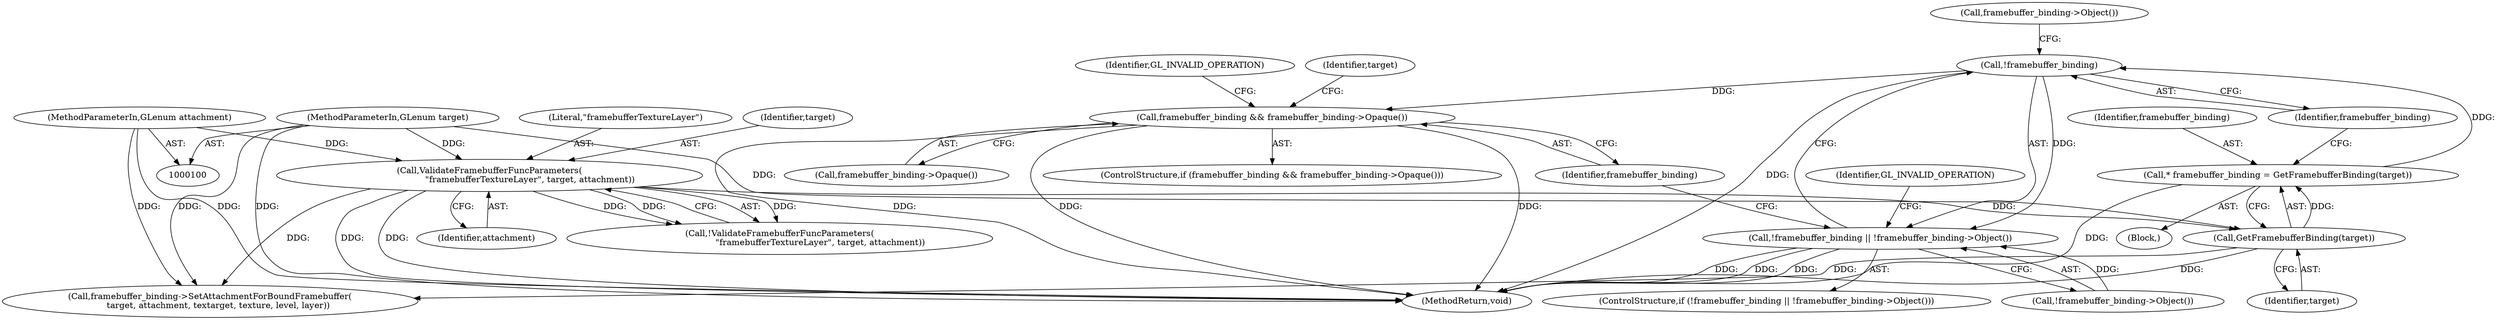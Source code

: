 digraph "0_Chrome_98095c718d7580b5d6715e5bfd8698234ecb4470_2@pointer" {
"1000174" [label="(Call,!framebuffer_binding)"];
"1000168" [label="(Call,* framebuffer_binding = GetFramebufferBinding(target))"];
"1000170" [label="(Call,GetFramebufferBinding(target))"];
"1000111" [label="(Call,ValidateFramebufferFuncParameters(\n                              \"framebufferTextureLayer\", target, attachment))"];
"1000101" [label="(MethodParameterIn,GLenum target)"];
"1000102" [label="(MethodParameterIn,GLenum attachment)"];
"1000173" [label="(Call,!framebuffer_binding || !framebuffer_binding->Object())"];
"1000185" [label="(Call,framebuffer_binding && framebuffer_binding->Opaque())"];
"1000173" [label="(Call,!framebuffer_binding || !framebuffer_binding->Object())"];
"1000190" [label="(Identifier,GL_INVALID_OPERATION)"];
"1000177" [label="(Call,framebuffer_binding->Object())"];
"1000194" [label="(Call,framebuffer_binding->SetAttachmentForBoundFramebuffer(\n      target, attachment, textarget, texture, level, layer))"];
"1000114" [label="(Identifier,attachment)"];
"1000168" [label="(Call,* framebuffer_binding = GetFramebufferBinding(target))"];
"1000186" [label="(Identifier,framebuffer_binding)"];
"1000184" [label="(ControlStructure,if (framebuffer_binding && framebuffer_binding->Opaque()))"];
"1000195" [label="(Identifier,target)"];
"1000174" [label="(Call,!framebuffer_binding)"];
"1000110" [label="(Call,!ValidateFramebufferFuncParameters(\n                              \"framebufferTextureLayer\", target, attachment))"];
"1000187" [label="(Call,framebuffer_binding->Opaque())"];
"1000171" [label="(Identifier,target)"];
"1000176" [label="(Call,!framebuffer_binding->Object())"];
"1000170" [label="(Call,GetFramebufferBinding(target))"];
"1000106" [label="(Block,)"];
"1000112" [label="(Literal,\"framebufferTextureLayer\")"];
"1000111" [label="(Call,ValidateFramebufferFuncParameters(\n                              \"framebufferTextureLayer\", target, attachment))"];
"1000101" [label="(MethodParameterIn,GLenum target)"];
"1000175" [label="(Identifier,framebuffer_binding)"];
"1000180" [label="(Identifier,GL_INVALID_OPERATION)"];
"1000102" [label="(MethodParameterIn,GLenum attachment)"];
"1000113" [label="(Identifier,target)"];
"1000172" [label="(ControlStructure,if (!framebuffer_binding || !framebuffer_binding->Object()))"];
"1000202" [label="(MethodReturn,void)"];
"1000185" [label="(Call,framebuffer_binding && framebuffer_binding->Opaque())"];
"1000169" [label="(Identifier,framebuffer_binding)"];
"1000174" -> "1000173"  [label="AST: "];
"1000174" -> "1000175"  [label="CFG: "];
"1000175" -> "1000174"  [label="AST: "];
"1000177" -> "1000174"  [label="CFG: "];
"1000173" -> "1000174"  [label="CFG: "];
"1000174" -> "1000202"  [label="DDG: "];
"1000174" -> "1000173"  [label="DDG: "];
"1000168" -> "1000174"  [label="DDG: "];
"1000174" -> "1000185"  [label="DDG: "];
"1000168" -> "1000106"  [label="AST: "];
"1000168" -> "1000170"  [label="CFG: "];
"1000169" -> "1000168"  [label="AST: "];
"1000170" -> "1000168"  [label="AST: "];
"1000175" -> "1000168"  [label="CFG: "];
"1000168" -> "1000202"  [label="DDG: "];
"1000170" -> "1000168"  [label="DDG: "];
"1000170" -> "1000171"  [label="CFG: "];
"1000171" -> "1000170"  [label="AST: "];
"1000170" -> "1000202"  [label="DDG: "];
"1000111" -> "1000170"  [label="DDG: "];
"1000101" -> "1000170"  [label="DDG: "];
"1000170" -> "1000194"  [label="DDG: "];
"1000111" -> "1000110"  [label="AST: "];
"1000111" -> "1000114"  [label="CFG: "];
"1000112" -> "1000111"  [label="AST: "];
"1000113" -> "1000111"  [label="AST: "];
"1000114" -> "1000111"  [label="AST: "];
"1000110" -> "1000111"  [label="CFG: "];
"1000111" -> "1000202"  [label="DDG: "];
"1000111" -> "1000202"  [label="DDG: "];
"1000111" -> "1000110"  [label="DDG: "];
"1000111" -> "1000110"  [label="DDG: "];
"1000111" -> "1000110"  [label="DDG: "];
"1000101" -> "1000111"  [label="DDG: "];
"1000102" -> "1000111"  [label="DDG: "];
"1000111" -> "1000194"  [label="DDG: "];
"1000101" -> "1000100"  [label="AST: "];
"1000101" -> "1000202"  [label="DDG: "];
"1000101" -> "1000194"  [label="DDG: "];
"1000102" -> "1000100"  [label="AST: "];
"1000102" -> "1000202"  [label="DDG: "];
"1000102" -> "1000194"  [label="DDG: "];
"1000173" -> "1000172"  [label="AST: "];
"1000173" -> "1000176"  [label="CFG: "];
"1000176" -> "1000173"  [label="AST: "];
"1000180" -> "1000173"  [label="CFG: "];
"1000186" -> "1000173"  [label="CFG: "];
"1000173" -> "1000202"  [label="DDG: "];
"1000173" -> "1000202"  [label="DDG: "];
"1000173" -> "1000202"  [label="DDG: "];
"1000176" -> "1000173"  [label="DDG: "];
"1000185" -> "1000184"  [label="AST: "];
"1000185" -> "1000186"  [label="CFG: "];
"1000185" -> "1000187"  [label="CFG: "];
"1000186" -> "1000185"  [label="AST: "];
"1000187" -> "1000185"  [label="AST: "];
"1000190" -> "1000185"  [label="CFG: "];
"1000195" -> "1000185"  [label="CFG: "];
"1000185" -> "1000202"  [label="DDG: "];
"1000185" -> "1000202"  [label="DDG: "];
"1000185" -> "1000202"  [label="DDG: "];
}
